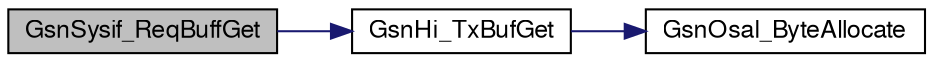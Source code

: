 digraph G
{
  edge [fontname="FreeSans",fontsize="12",labelfontname="FreeSans",labelfontsize="12"];
  node [fontname="FreeSans",fontsize="12",shape=record];
  rankdir=LR;
  Node1 [label="GsnSysif_ReqBuffGet",height=0.2,width=0.4,color="black", fillcolor="grey75", style="filled" fontcolor="black"];
  Node1 -> Node2 [color="midnightblue",fontsize="12",style="solid",fontname="FreeSans"];
  Node2 [label="GsnHi_TxBufGet",height=0.2,width=0.4,color="black", fillcolor="white", style="filled",URL="$a00522.html#ad2866488cc3982386eb5537d46581091"];
  Node2 -> Node3 [color="midnightblue",fontsize="12",style="solid",fontname="FreeSans"];
  Node3 [label="GsnOsal_ByteAllocate",height=0.2,width=0.4,color="black", fillcolor="white", style="filled",URL="$a00650.html#ga1d70fb063bb88ee4ac9fa2c2260afeb9",tooltip="Byte Allocate. This function is used to allocate memory from byte pool."];
}
